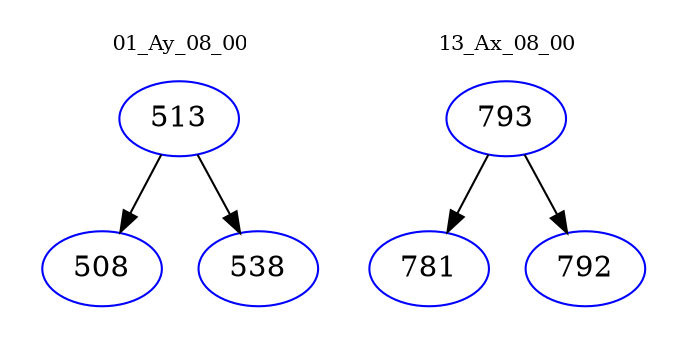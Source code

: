 digraph{
subgraph cluster_0 {
color = white
label = "01_Ay_08_00";
fontsize=10;
T0_513 [label="513", color="blue"]
T0_513 -> T0_508 [color="black"]
T0_508 [label="508", color="blue"]
T0_513 -> T0_538 [color="black"]
T0_538 [label="538", color="blue"]
}
subgraph cluster_1 {
color = white
label = "13_Ax_08_00";
fontsize=10;
T1_793 [label="793", color="blue"]
T1_793 -> T1_781 [color="black"]
T1_781 [label="781", color="blue"]
T1_793 -> T1_792 [color="black"]
T1_792 [label="792", color="blue"]
}
}
